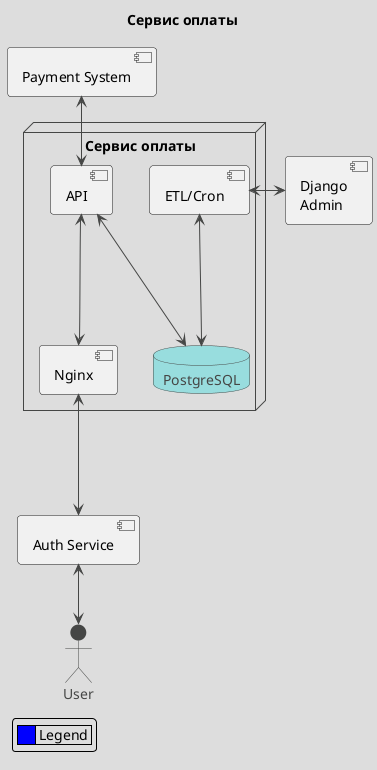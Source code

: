 @startuml
!theme toy
skinparam componentStyle uml2

title "Сервис оплаты"

actor "User" as user
component "Payment System" as paysys
component "Django\nAdmin" as billing_django
component "Auth Service" as auth

node "Сервис оплаты" as billing_service{

database "PostgreSQL" as billing_postgres
component "API" as billing_api

component "Nginx" as billing_nginx
component "ETL/Cron" as billing_etl
billing_etl <---> billing_postgres
billing_api <---> billing_nginx
billing_api <-up-> paysys

}

billing_nginx <---> auth
billing_api <---> billing_postgres
billing_etl <-right-> billing_django
auth <--> user

legend left
    |<#0000FF>     | Legend |
end legend

@enduml